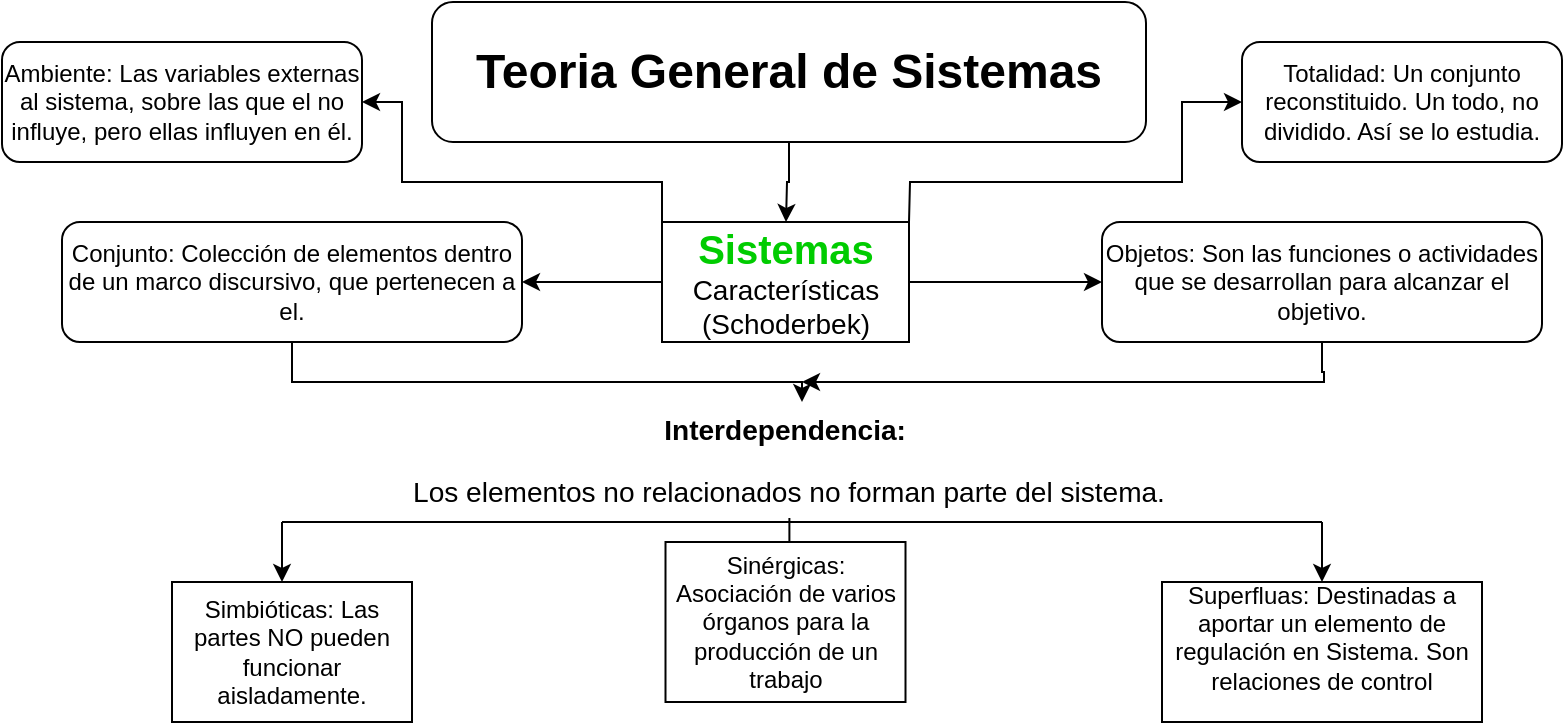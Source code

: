 <mxfile version="24.0.5" type="github">
  <diagram name="Página-1" id="n3o9mjKdTbcDdczt1gTQ">
    <mxGraphModel dx="1042" dy="1738" grid="1" gridSize="10" guides="1" tooltips="1" connect="1" arrows="1" fold="1" page="1" pageScale="1" pageWidth="827" pageHeight="1169" math="0" shadow="0">
      <root>
        <mxCell id="0" />
        <mxCell id="1" parent="0" />
        <mxCell id="QuYT8WO00_WZErDnF23g-1" value="&lt;h1&gt;Teoria General de Sistemas&lt;/h1&gt;" style="rounded=1;whiteSpace=wrap;html=1;" vertex="1" parent="1">
          <mxGeometry x="235" y="-1150" width="357" height="70" as="geometry" />
        </mxCell>
        <mxCell id="QuYT8WO00_WZErDnF23g-7" style="edgeStyle=orthogonalEdgeStyle;rounded=0;orthogonalLoop=1;jettySize=auto;html=1;" edge="1" parent="1" source="QuYT8WO00_WZErDnF23g-6" target="QuYT8WO00_WZErDnF23g-8">
          <mxGeometry relative="1" as="geometry">
            <mxPoint x="310" y="-1010" as="targetPoint" />
          </mxGeometry>
        </mxCell>
        <mxCell id="QuYT8WO00_WZErDnF23g-9" style="edgeStyle=orthogonalEdgeStyle;rounded=0;orthogonalLoop=1;jettySize=auto;html=1;" edge="1" parent="1" source="QuYT8WO00_WZErDnF23g-6">
          <mxGeometry relative="1" as="geometry">
            <mxPoint x="570" y="-1010" as="targetPoint" />
          </mxGeometry>
        </mxCell>
        <mxCell id="QuYT8WO00_WZErDnF23g-6" value="&lt;b&gt;&lt;font color=&quot;#00cc00&quot; style=&quot;font-size: 20px;&quot;&gt;Sistemas&lt;/font&gt;&lt;/b&gt;&lt;div&gt;&lt;span style=&quot;font-size: 14px;&quot;&gt;Características&lt;/span&gt;&lt;/div&gt;&lt;div&gt;&lt;span style=&quot;font-size: 14px;&quot;&gt;(Schoderbek)&lt;/span&gt;&lt;/div&gt;" style="rounded=0;whiteSpace=wrap;html=1;" vertex="1" parent="1">
          <mxGeometry x="350" y="-1040" width="123.5" height="60" as="geometry" />
        </mxCell>
        <mxCell id="QuYT8WO00_WZErDnF23g-13" style="edgeStyle=orthogonalEdgeStyle;rounded=0;orthogonalLoop=1;jettySize=auto;html=1;" edge="1" parent="1" source="QuYT8WO00_WZErDnF23g-8">
          <mxGeometry relative="1" as="geometry">
            <mxPoint x="420" y="-950" as="targetPoint" />
            <Array as="points">
              <mxPoint x="165" y="-960" />
            </Array>
          </mxGeometry>
        </mxCell>
        <mxCell id="QuYT8WO00_WZErDnF23g-8" value="Conjunto: Colección de elementos dentro de un marco discursivo, que pertenecen a el." style="rounded=1;whiteSpace=wrap;html=1;" vertex="1" parent="1">
          <mxGeometry x="50" y="-1040" width="230" height="60" as="geometry" />
        </mxCell>
        <mxCell id="QuYT8WO00_WZErDnF23g-14" style="edgeStyle=orthogonalEdgeStyle;rounded=0;orthogonalLoop=1;jettySize=auto;html=1;" edge="1" parent="1" source="QuYT8WO00_WZErDnF23g-10">
          <mxGeometry relative="1" as="geometry">
            <mxPoint x="420" y="-960" as="targetPoint" />
            <Array as="points">
              <mxPoint x="680" y="-965" />
              <mxPoint x="681" y="-965" />
            </Array>
          </mxGeometry>
        </mxCell>
        <mxCell id="QuYT8WO00_WZErDnF23g-10" value="Objetos: Son las funciones o actividades que se desarrollan para alcanzar el objetivo." style="rounded=1;whiteSpace=wrap;html=1;" vertex="1" parent="1">
          <mxGeometry x="570" y="-1040" width="220" height="60" as="geometry" />
        </mxCell>
        <mxCell id="QuYT8WO00_WZErDnF23g-17" style="edgeStyle=orthogonalEdgeStyle;rounded=0;orthogonalLoop=1;jettySize=auto;html=1;" edge="1" parent="1" source="QuYT8WO00_WZErDnF23g-15">
          <mxGeometry relative="1" as="geometry">
            <mxPoint x="411.75" y="-880" as="targetPoint" />
          </mxGeometry>
        </mxCell>
        <mxCell id="QuYT8WO00_WZErDnF23g-15" value="&lt;h3&gt;Interdependencia:&amp;nbsp;&lt;/h3&gt;&lt;h3&gt;&lt;span style=&quot;font-weight: 400;&quot;&gt;Los elementos no relacionados no forman parte del sistema.&lt;/span&gt;&lt;/h3&gt;" style="text;html=1;align=center;verticalAlign=middle;whiteSpace=wrap;rounded=0;" vertex="1" parent="1">
          <mxGeometry x="205" y="-950" width="417.37" height="58" as="geometry" />
        </mxCell>
        <mxCell id="QuYT8WO00_WZErDnF23g-18" value="" style="endArrow=none;html=1;rounded=0;" edge="1" parent="1">
          <mxGeometry width="50" height="50" relative="1" as="geometry">
            <mxPoint x="160" y="-890" as="sourcePoint" />
            <mxPoint x="680" y="-890" as="targetPoint" />
          </mxGeometry>
        </mxCell>
        <mxCell id="QuYT8WO00_WZErDnF23g-19" value="" style="endArrow=classic;html=1;rounded=0;" edge="1" parent="1">
          <mxGeometry width="50" height="50" relative="1" as="geometry">
            <mxPoint x="160" y="-890" as="sourcePoint" />
            <mxPoint x="160" y="-860" as="targetPoint" />
            <Array as="points">
              <mxPoint x="160" y="-890" />
            </Array>
          </mxGeometry>
        </mxCell>
        <mxCell id="QuYT8WO00_WZErDnF23g-20" value="" style="endArrow=classic;html=1;rounded=0;" edge="1" parent="1">
          <mxGeometry width="50" height="50" relative="1" as="geometry">
            <mxPoint x="680" y="-890" as="sourcePoint" />
            <mxPoint x="680" y="-860" as="targetPoint" />
          </mxGeometry>
        </mxCell>
        <mxCell id="QuYT8WO00_WZErDnF23g-21" value="Simbióticas: Las partes NO pueden funcionar aisladamente." style="rounded=0;whiteSpace=wrap;html=1;" vertex="1" parent="1">
          <mxGeometry x="105" y="-860" width="120" height="70" as="geometry" />
        </mxCell>
        <mxCell id="QuYT8WO00_WZErDnF23g-22" value="Sinérgicas: Asociación de varios órganos para la producción de un trabajo" style="rounded=0;whiteSpace=wrap;html=1;" vertex="1" parent="1">
          <mxGeometry x="351.75" y="-880" width="120" height="80" as="geometry" />
        </mxCell>
        <mxCell id="QuYT8WO00_WZErDnF23g-23" value="Superfluas: Destinadas a aportar un elemento de regulación en Sistema. Son relaciones de control&lt;div&gt;&amp;nbsp;&lt;/div&gt;" style="rounded=0;whiteSpace=wrap;html=1;" vertex="1" parent="1">
          <mxGeometry x="600" y="-860" width="160" height="70" as="geometry" />
        </mxCell>
        <mxCell id="QuYT8WO00_WZErDnF23g-27" style="edgeStyle=orthogonalEdgeStyle;rounded=0;orthogonalLoop=1;jettySize=auto;html=1;" edge="1" parent="1" source="QuYT8WO00_WZErDnF23g-1">
          <mxGeometry relative="1" as="geometry">
            <mxPoint x="412" y="-1040" as="targetPoint" />
          </mxGeometry>
        </mxCell>
        <mxCell id="QuYT8WO00_WZErDnF23g-33" value="" style="endArrow=classic;html=1;rounded=0;exitX=1;exitY=0;exitDx=0;exitDy=0;" edge="1" parent="1" source="QuYT8WO00_WZErDnF23g-6">
          <mxGeometry width="50" height="50" relative="1" as="geometry">
            <mxPoint x="480" y="-1040" as="sourcePoint" />
            <mxPoint x="640" y="-1100" as="targetPoint" />
            <Array as="points">
              <mxPoint x="474" y="-1060" />
              <mxPoint x="610" y="-1060" />
              <mxPoint x="610" y="-1100" />
            </Array>
          </mxGeometry>
        </mxCell>
        <mxCell id="QuYT8WO00_WZErDnF23g-34" value="" style="endArrow=classic;html=1;rounded=0;exitX=0;exitY=0;exitDx=0;exitDy=0;" edge="1" parent="1" source="QuYT8WO00_WZErDnF23g-6">
          <mxGeometry width="50" height="50" relative="1" as="geometry">
            <mxPoint x="130" y="-1080" as="sourcePoint" />
            <mxPoint x="200" y="-1100" as="targetPoint" />
            <Array as="points">
              <mxPoint x="350" y="-1060" />
              <mxPoint x="220" y="-1060" />
              <mxPoint x="220" y="-1100" />
            </Array>
          </mxGeometry>
        </mxCell>
        <mxCell id="QuYT8WO00_WZErDnF23g-35" value="Ambiente: Las variables externas al sistema, sobre las que el no influye, pero ellas influyen en él." style="rounded=1;whiteSpace=wrap;html=1;" vertex="1" parent="1">
          <mxGeometry x="20" y="-1130" width="180" height="60" as="geometry" />
        </mxCell>
        <mxCell id="QuYT8WO00_WZErDnF23g-36" value="Totalidad: Un conjunto reconstituido. Un todo, no dividido. Así se lo estudia." style="rounded=1;whiteSpace=wrap;html=1;" vertex="1" parent="1">
          <mxGeometry x="640" y="-1130" width="160" height="60" as="geometry" />
        </mxCell>
      </root>
    </mxGraphModel>
  </diagram>
</mxfile>
